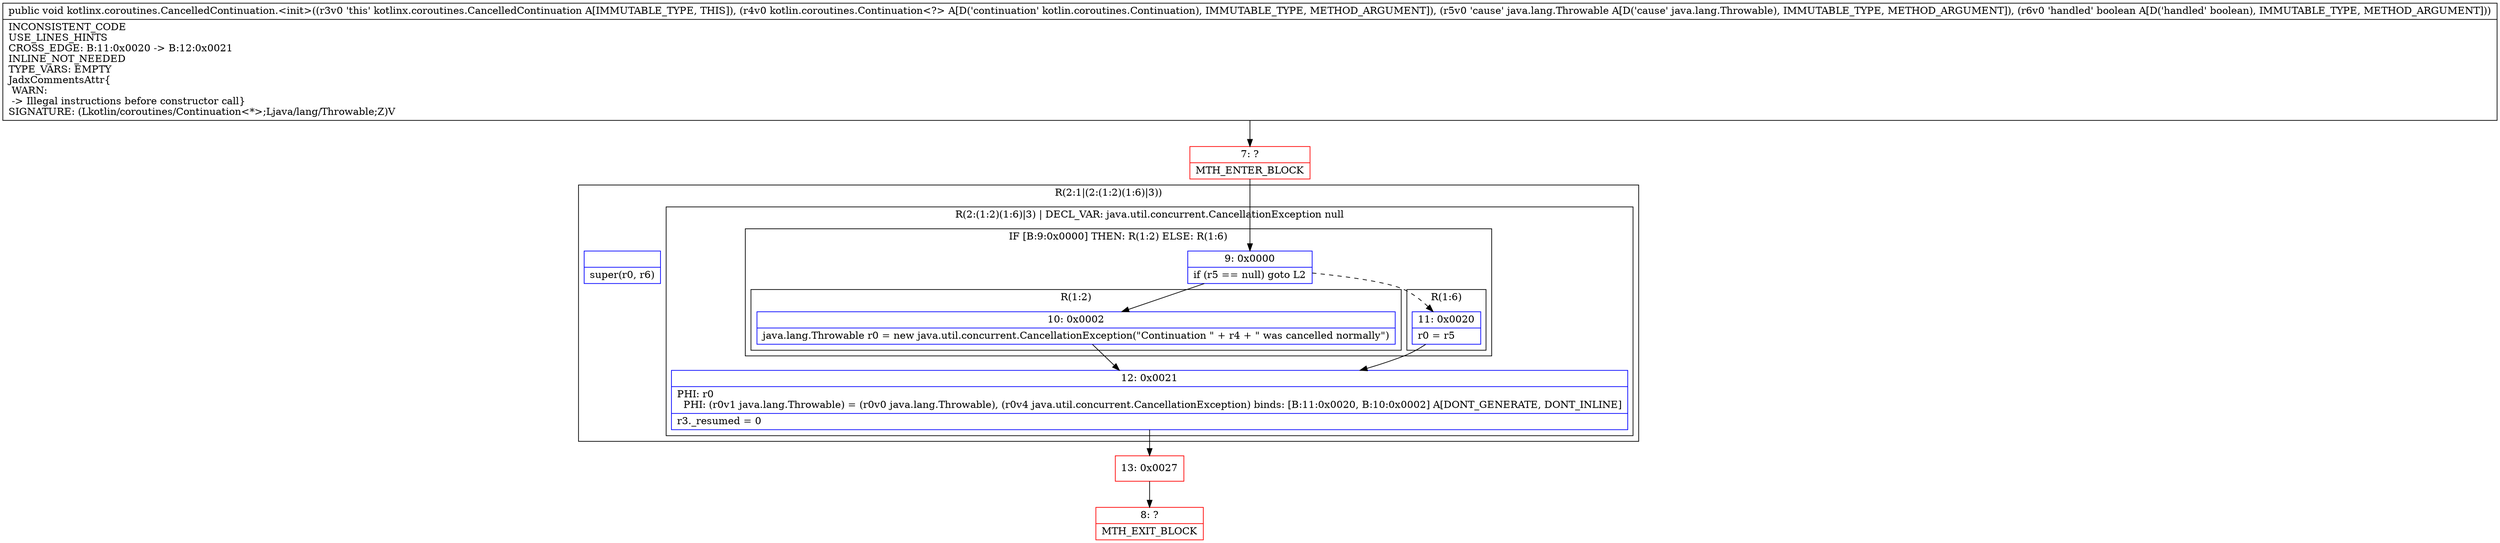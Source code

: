 digraph "CFG forkotlinx.coroutines.CancelledContinuation.\<init\>(Lkotlin\/coroutines\/Continuation;Ljava\/lang\/Throwable;Z)V" {
subgraph cluster_Region_1883985455 {
label = "R(2:1|(2:(1:2)(1:6)|3))";
node [shape=record,color=blue];
Node_InsnContainer_1242083933 [shape=record,label="{|super(r0, r6)\l}"];
subgraph cluster_Region_129088314 {
label = "R(2:(1:2)(1:6)|3) | DECL_VAR: java.util.concurrent.CancellationException null\l";
node [shape=record,color=blue];
subgraph cluster_IfRegion_1939415021 {
label = "IF [B:9:0x0000] THEN: R(1:2) ELSE: R(1:6)";
node [shape=record,color=blue];
Node_9 [shape=record,label="{9\:\ 0x0000|if (r5 == null) goto L2\l}"];
subgraph cluster_Region_2052514898 {
label = "R(1:2)";
node [shape=record,color=blue];
Node_10 [shape=record,label="{10\:\ 0x0002|java.lang.Throwable r0 = new java.util.concurrent.CancellationException(\"Continuation \" + r4 + \" was cancelled normally\")\l}"];
}
subgraph cluster_Region_216454120 {
label = "R(1:6)";
node [shape=record,color=blue];
Node_11 [shape=record,label="{11\:\ 0x0020|r0 = r5\l}"];
}
}
Node_12 [shape=record,label="{12\:\ 0x0021|PHI: r0 \l  PHI: (r0v1 java.lang.Throwable) = (r0v0 java.lang.Throwable), (r0v4 java.util.concurrent.CancellationException) binds: [B:11:0x0020, B:10:0x0002] A[DONT_GENERATE, DONT_INLINE]\l|r3._resumed = 0\l}"];
}
}
Node_7 [shape=record,color=red,label="{7\:\ ?|MTH_ENTER_BLOCK\l}"];
Node_13 [shape=record,color=red,label="{13\:\ 0x0027}"];
Node_8 [shape=record,color=red,label="{8\:\ ?|MTH_EXIT_BLOCK\l}"];
MethodNode[shape=record,label="{public void kotlinx.coroutines.CancelledContinuation.\<init\>((r3v0 'this' kotlinx.coroutines.CancelledContinuation A[IMMUTABLE_TYPE, THIS]), (r4v0 kotlin.coroutines.Continuation\<?\> A[D('continuation' kotlin.coroutines.Continuation), IMMUTABLE_TYPE, METHOD_ARGUMENT]), (r5v0 'cause' java.lang.Throwable A[D('cause' java.lang.Throwable), IMMUTABLE_TYPE, METHOD_ARGUMENT]), (r6v0 'handled' boolean A[D('handled' boolean), IMMUTABLE_TYPE, METHOD_ARGUMENT]))  | INCONSISTENT_CODE\lUSE_LINES_HINTS\lCROSS_EDGE: B:11:0x0020 \-\> B:12:0x0021\lINLINE_NOT_NEEDED\lTYPE_VARS: EMPTY\lJadxCommentsAttr\{\l WARN: \l \-\> Illegal instructions before constructor call\}\lSIGNATURE: (Lkotlin\/coroutines\/Continuation\<*\>;Ljava\/lang\/Throwable;Z)V\l}"];
MethodNode -> Node_7;Node_9 -> Node_10;
Node_9 -> Node_11[style=dashed];
Node_10 -> Node_12;
Node_11 -> Node_12;
Node_12 -> Node_13;
Node_7 -> Node_9;
Node_13 -> Node_8;
}

